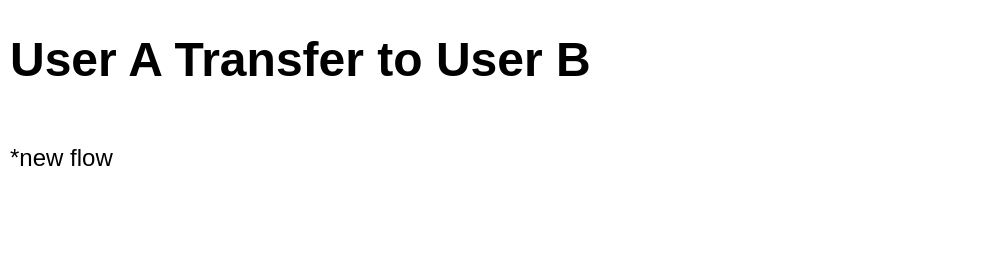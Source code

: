 <mxfile version="16.6.8" type="github">
  <diagram id="3dCb9yxg3Jm1YgqBKH3y" name="Page-1">
    <mxGraphModel dx="1117" dy="657" grid="1" gridSize="10" guides="1" tooltips="1" connect="1" arrows="1" fold="1" page="1" pageScale="1" pageWidth="850" pageHeight="1100" math="0" shadow="0">
      <root>
        <mxCell id="0" />
        <mxCell id="1" parent="0" />
        <mxCell id="i-oP5rwVgGcxWzek801b-1" value="&lt;h1&gt;User A Transfer to User B&lt;/h1&gt;&lt;h1&gt;&lt;span style=&quot;font-size: 12px ; font-weight: 400&quot;&gt;*new flow&lt;/span&gt;&lt;/h1&gt;" style="text;html=1;strokeColor=none;fillColor=none;spacing=5;spacingTop=-20;whiteSpace=wrap;overflow=hidden;rounded=0;" vertex="1" parent="1">
          <mxGeometry x="40" y="90" width="500" height="120" as="geometry" />
        </mxCell>
      </root>
    </mxGraphModel>
  </diagram>
</mxfile>
